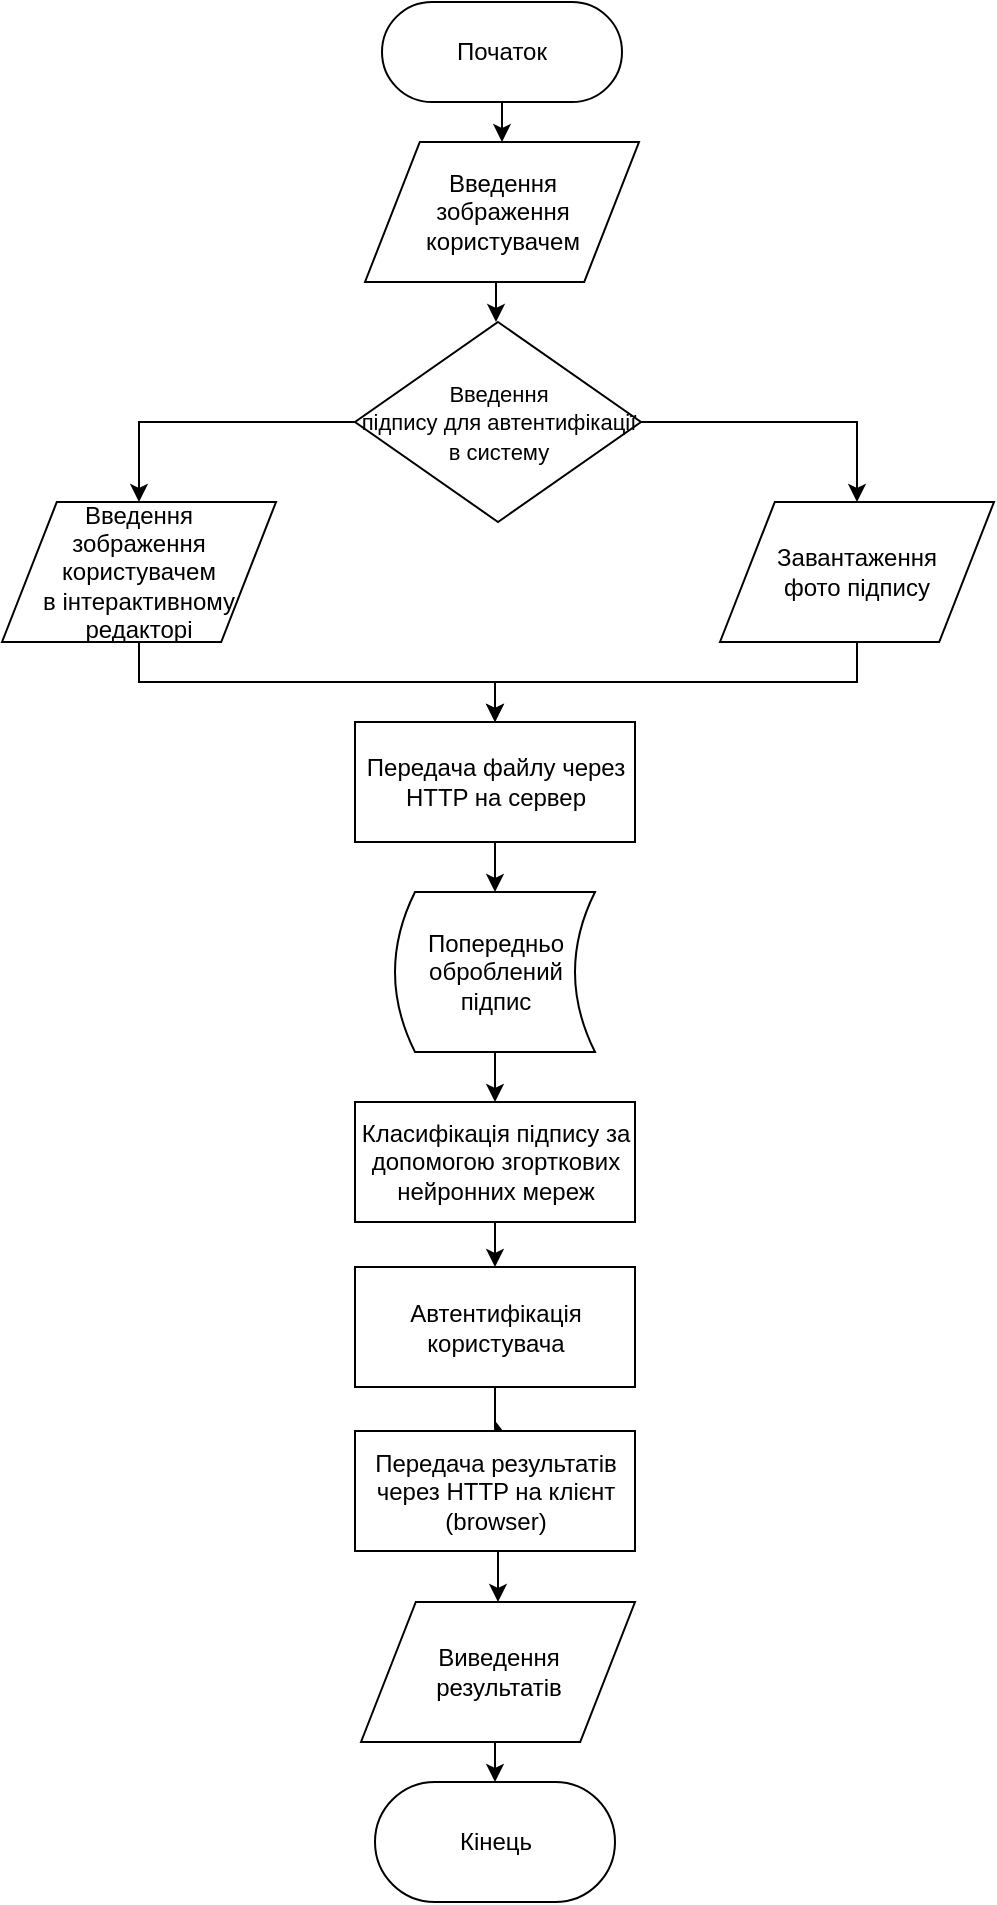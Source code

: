 <mxfile version="12.3.6" type="github" pages="1">
  <diagram id="zkXn4RVuS-L6H37CngDO" name="Page-1">
    <mxGraphModel dx="946" dy="623" grid="1" gridSize="10" guides="1" tooltips="1" connect="1" arrows="1" fold="1" page="1" pageScale="1" pageWidth="827" pageHeight="1169" math="0" shadow="0">
      <root>
        <mxCell id="0"/>
        <mxCell id="1" parent="0"/>
        <mxCell id="jc2Q8qop1ivfg6fNYz0a-18" style="edgeStyle=orthogonalEdgeStyle;rounded=0;orthogonalLoop=1;jettySize=auto;html=1;exitX=0.5;exitY=1;exitDx=0;exitDy=0;entryX=0.5;entryY=0;entryDx=0;entryDy=0;" parent="1" source="jc2Q8qop1ivfg6fNYz0a-3" target="jc2Q8qop1ivfg6fNYz0a-6" edge="1">
          <mxGeometry relative="1" as="geometry"/>
        </mxCell>
        <mxCell id="jc2Q8qop1ivfg6fNYz0a-3" value="Попередньо оброблений підпис" style="shape=dataStorage;whiteSpace=wrap;html=1;" parent="1" vertex="1">
          <mxGeometry x="316.5" y="465" width="100" height="80" as="geometry"/>
        </mxCell>
        <mxCell id="jc2Q8qop1ivfg6fNYz0a-17" style="edgeStyle=orthogonalEdgeStyle;rounded=0;orthogonalLoop=1;jettySize=auto;html=1;exitX=0.5;exitY=1;exitDx=0;exitDy=0;entryX=0.5;entryY=0;entryDx=0;entryDy=0;" parent="1" target="jc2Q8qop1ivfg6fNYz0a-3" edge="1">
          <mxGeometry relative="1" as="geometry">
            <mxPoint x="367" y="410" as="sourcePoint"/>
          </mxGeometry>
        </mxCell>
        <mxCell id="jc2Q8qop1ivfg6fNYz0a-8" value="" style="edgeStyle=orthogonalEdgeStyle;rounded=0;orthogonalLoop=1;jettySize=auto;html=1;" parent="1" source="jc2Q8qop1ivfg6fNYz0a-6" target="jc2Q8qop1ivfg6fNYz0a-7" edge="1">
          <mxGeometry relative="1" as="geometry"/>
        </mxCell>
        <mxCell id="jc2Q8qop1ivfg6fNYz0a-6" value="Класифікація підпису за допомогою згорткових нейронних мереж" style="rounded=0;whiteSpace=wrap;html=1;" parent="1" vertex="1">
          <mxGeometry x="296.5" y="570" width="140" height="60" as="geometry"/>
        </mxCell>
        <mxCell id="jc2Q8qop1ivfg6fNYz0a-11" value="" style="edgeStyle=orthogonalEdgeStyle;rounded=0;orthogonalLoop=1;jettySize=auto;html=1;" parent="1" source="jc2Q8qop1ivfg6fNYz0a-7" edge="1">
          <mxGeometry relative="1" as="geometry">
            <mxPoint x="367" y="730" as="targetPoint"/>
          </mxGeometry>
        </mxCell>
        <mxCell id="jc2Q8qop1ivfg6fNYz0a-7" value="Автентифікація користувача" style="rounded=0;whiteSpace=wrap;html=1;" parent="1" vertex="1">
          <mxGeometry x="296.5" y="652.5" width="140" height="60" as="geometry"/>
        </mxCell>
        <mxCell id="jc2Q8qop1ivfg6fNYz0a-25" style="edgeStyle=orthogonalEdgeStyle;rounded=0;orthogonalLoop=1;jettySize=auto;html=1;exitX=0.5;exitY=1;exitDx=0;exitDy=0;entryX=0.5;entryY=0;entryDx=0;entryDy=0;" parent="1" source="jc2Q8qop1ivfg6fNYz0a-23" target="jc2Q8qop1ivfg6fNYz0a-12" edge="1">
          <mxGeometry relative="1" as="geometry"/>
        </mxCell>
        <mxCell id="jc2Q8qop1ivfg6fNYz0a-23" value="Передача результатів через HTTP на клієнт (browser)" style="rounded=0;whiteSpace=wrap;html=1;" parent="1" vertex="1">
          <mxGeometry x="296.5" y="734.5" width="140" height="60" as="geometry"/>
        </mxCell>
        <mxCell id="lAHghHZeZl1vqNHfp9Ap-11" style="edgeStyle=orthogonalEdgeStyle;rounded=0;orthogonalLoop=1;jettySize=auto;html=1;exitX=0.5;exitY=1;exitDx=0;exitDy=0;entryX=0.5;entryY=0;entryDx=0;entryDy=0;" edge="1" parent="1" source="jc2Q8qop1ivfg6fNYz0a-12" target="lAHghHZeZl1vqNHfp9Ap-8">
          <mxGeometry relative="1" as="geometry"/>
        </mxCell>
        <mxCell id="jc2Q8qop1ivfg6fNYz0a-12" value="Виведення&lt;br&gt;результатів" style="shape=parallelogram;perimeter=parallelogramPerimeter;whiteSpace=wrap;html=1;" parent="1" vertex="1">
          <mxGeometry x="299.5" y="820" width="137" height="70" as="geometry"/>
        </mxCell>
        <mxCell id="lAHghHZeZl1vqNHfp9Ap-4" style="edgeStyle=orthogonalEdgeStyle;rounded=0;orthogonalLoop=1;jettySize=auto;html=1;exitX=0.5;exitY=1;exitDx=0;exitDy=0;entryX=0.5;entryY=0;entryDx=0;entryDy=0;" edge="1" parent="1">
          <mxGeometry relative="1" as="geometry">
            <mxPoint x="370" y="160" as="sourcePoint"/>
            <mxPoint x="367" y="180" as="targetPoint"/>
          </mxGeometry>
        </mxCell>
        <mxCell id="lAHghHZeZl1vqNHfp9Ap-21" style="edgeStyle=orthogonalEdgeStyle;rounded=0;orthogonalLoop=1;jettySize=auto;html=1;exitX=0.5;exitY=1;exitDx=0;exitDy=0;entryX=0.5;entryY=0;entryDx=0;entryDy=0;" edge="1" parent="1" source="lAHghHZeZl1vqNHfp9Ap-5" target="lAHghHZeZl1vqNHfp9Ap-20">
          <mxGeometry relative="1" as="geometry"/>
        </mxCell>
        <mxCell id="lAHghHZeZl1vqNHfp9Ap-5" value="Початок" style="rounded=1;whiteSpace=wrap;html=1;arcSize=50;" vertex="1" parent="1">
          <mxGeometry x="310" y="20" width="120" height="50" as="geometry"/>
        </mxCell>
        <mxCell id="lAHghHZeZl1vqNHfp9Ap-8" value="Кінець" style="rounded=1;whiteSpace=wrap;html=1;arcSize=50;" vertex="1" parent="1">
          <mxGeometry x="306.5" y="910" width="120" height="60" as="geometry"/>
        </mxCell>
        <mxCell id="lAHghHZeZl1vqNHfp9Ap-27" style="edgeStyle=orthogonalEdgeStyle;rounded=0;orthogonalLoop=1;jettySize=auto;html=1;exitX=0.5;exitY=1;exitDx=0;exitDy=0;entryX=0.5;entryY=0;entryDx=0;entryDy=0;" edge="1" parent="1" source="lAHghHZeZl1vqNHfp9Ap-12" target="lAHghHZeZl1vqNHfp9Ap-15">
          <mxGeometry relative="1" as="geometry"/>
        </mxCell>
        <mxCell id="lAHghHZeZl1vqNHfp9Ap-12" value="Завантаження&lt;br&gt;фото підпису" style="shape=parallelogram;perimeter=parallelogramPerimeter;whiteSpace=wrap;html=1;" vertex="1" parent="1">
          <mxGeometry x="479" y="270" width="137" height="70" as="geometry"/>
        </mxCell>
        <mxCell id="lAHghHZeZl1vqNHfp9Ap-15" value="Передача файлу через HTTP на сервер" style="rounded=0;whiteSpace=wrap;html=1;" vertex="1" parent="1">
          <mxGeometry x="296.5" y="380" width="140" height="60" as="geometry"/>
        </mxCell>
        <mxCell id="lAHghHZeZl1vqNHfp9Ap-25" style="edgeStyle=orthogonalEdgeStyle;rounded=0;orthogonalLoop=1;jettySize=auto;html=1;exitX=0.5;exitY=1;exitDx=0;exitDy=0;entryX=0.5;entryY=0;entryDx=0;entryDy=0;" edge="1" parent="1" source="lAHghHZeZl1vqNHfp9Ap-17" target="lAHghHZeZl1vqNHfp9Ap-15">
          <mxGeometry relative="1" as="geometry">
            <Array as="points">
              <mxPoint x="189" y="360"/>
              <mxPoint x="367" y="360"/>
            </Array>
          </mxGeometry>
        </mxCell>
        <mxCell id="lAHghHZeZl1vqNHfp9Ap-17" value="Введення&lt;br&gt;зображення користувачем&lt;br&gt;в інтерактивному&lt;br&gt;редакторі" style="shape=parallelogram;perimeter=parallelogramPerimeter;whiteSpace=wrap;html=1;" vertex="1" parent="1">
          <mxGeometry x="120" y="270" width="137" height="70" as="geometry"/>
        </mxCell>
        <mxCell id="lAHghHZeZl1vqNHfp9Ap-20" value="Введення&lt;br&gt;зображення користувачем" style="shape=parallelogram;perimeter=parallelogramPerimeter;whiteSpace=wrap;html=1;" vertex="1" parent="1">
          <mxGeometry x="301.5" y="90" width="137" height="70" as="geometry"/>
        </mxCell>
        <mxCell id="lAHghHZeZl1vqNHfp9Ap-23" style="edgeStyle=orthogonalEdgeStyle;rounded=0;orthogonalLoop=1;jettySize=auto;html=1;exitX=1;exitY=0.5;exitDx=0;exitDy=0;entryX=0.5;entryY=0;entryDx=0;entryDy=0;" edge="1" parent="1" source="lAHghHZeZl1vqNHfp9Ap-22" target="lAHghHZeZl1vqNHfp9Ap-12">
          <mxGeometry relative="1" as="geometry"/>
        </mxCell>
        <mxCell id="lAHghHZeZl1vqNHfp9Ap-24" style="edgeStyle=orthogonalEdgeStyle;rounded=0;orthogonalLoop=1;jettySize=auto;html=1;exitX=0;exitY=0.5;exitDx=0;exitDy=0;entryX=0.5;entryY=0;entryDx=0;entryDy=0;" edge="1" parent="1" source="lAHghHZeZl1vqNHfp9Ap-22" target="lAHghHZeZl1vqNHfp9Ap-17">
          <mxGeometry relative="1" as="geometry"/>
        </mxCell>
        <mxCell id="lAHghHZeZl1vqNHfp9Ap-22" value="&lt;font style=&quot;font-size: 11px&quot;&gt;Введення&lt;br&gt;підпису для автентифікації&lt;br&gt;в систему&lt;/font&gt;" style="rhombus;whiteSpace=wrap;html=1;" vertex="1" parent="1">
          <mxGeometry x="296.5" y="180" width="143" height="100" as="geometry"/>
        </mxCell>
      </root>
    </mxGraphModel>
  </diagram>
</mxfile>
